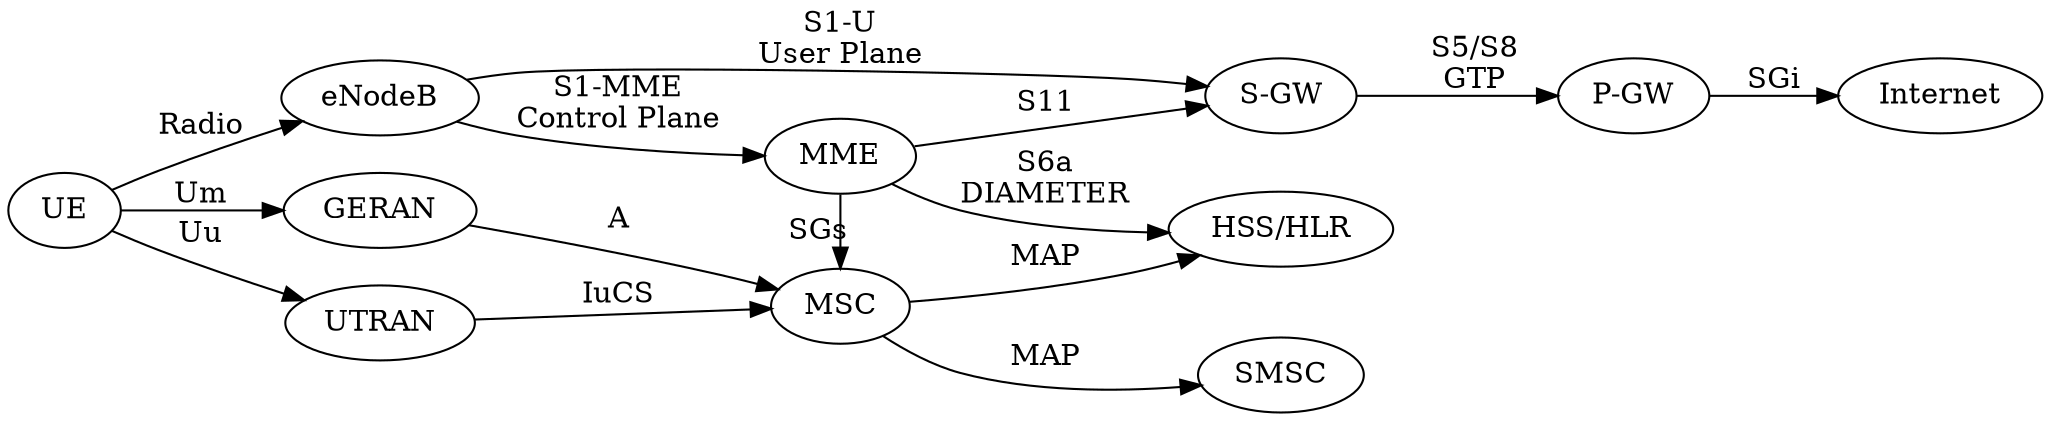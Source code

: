 digraph G {
	rankdir=LR;

	HSS [label="HSS/HLR"];

	{ rank=same; MME; MSC; }

	SGW [label="S-GW"];
	PGW [label="P-GW"];

	UE -> eNodeB [label="Radio"];
	eNodeB -> MME [label="S1-MME\nControl Plane"];
	eNodeB -> SGW [label="S1-U\nUser Plane"];
	MME -> HSS [label="S6a\nDIAMETER"];
	MME -> SGW [label="S11"];
	SGW -> PGW [label="S5/S8\nGTP"];
	PGW -> Internet [label="SGi"];

	UE -> GERAN [label="Um"];
	UE -> UTRAN [label="Uu"];
	GERAN-> MSC [label="A"];
	UTRAN-> MSC [label="IuCS"];

	MME -> MSC [label="SGs"];

	MSC -> HSS [label="MAP"];
	MSC -> SMSC [label="MAP"];
}
